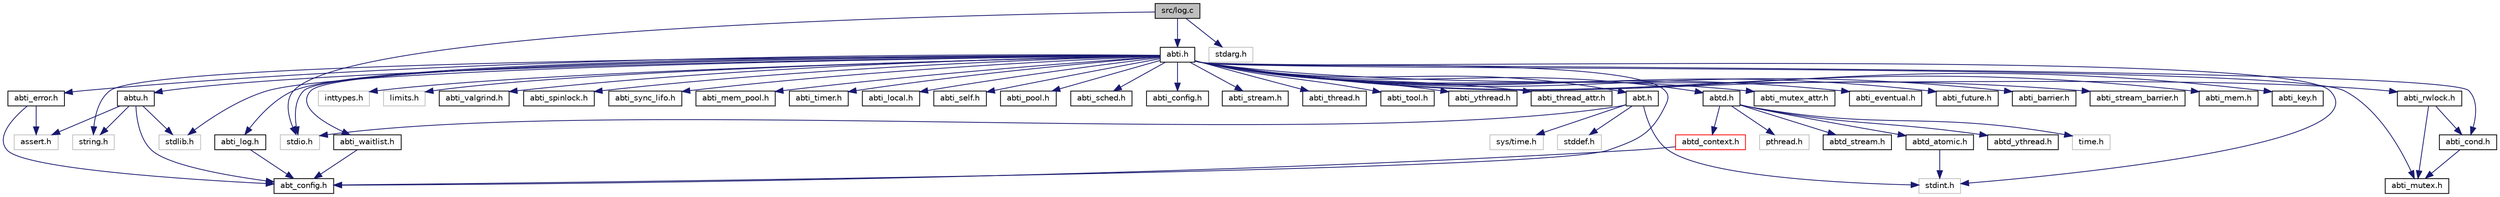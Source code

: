 digraph "src/log.c"
{
  edge [fontname="Helvetica",fontsize="10",labelfontname="Helvetica",labelfontsize="10"];
  node [fontname="Helvetica",fontsize="10",shape=record];
  Node1 [label="src/log.c",height=0.2,width=0.4,color="black", fillcolor="grey75", style="filled" fontcolor="black"];
  Node1 -> Node2 [color="midnightblue",fontsize="10",style="solid",fontname="Helvetica"];
  Node2 [label="stdio.h",height=0.2,width=0.4,color="grey75", fillcolor="white", style="filled"];
  Node1 -> Node3 [color="midnightblue",fontsize="10",style="solid",fontname="Helvetica"];
  Node3 [label="stdarg.h",height=0.2,width=0.4,color="grey75", fillcolor="white", style="filled"];
  Node1 -> Node4 [color="midnightblue",fontsize="10",style="solid",fontname="Helvetica"];
  Node4 [label="abti.h",height=0.2,width=0.4,color="black", fillcolor="white", style="filled",URL="$d5/d03/abti_8h.html"];
  Node4 -> Node2 [color="midnightblue",fontsize="10",style="solid",fontname="Helvetica"];
  Node4 -> Node5 [color="midnightblue",fontsize="10",style="solid",fontname="Helvetica"];
  Node5 [label="stdlib.h",height=0.2,width=0.4,color="grey75", fillcolor="white", style="filled"];
  Node4 -> Node6 [color="midnightblue",fontsize="10",style="solid",fontname="Helvetica"];
  Node6 [label="stdint.h",height=0.2,width=0.4,color="grey75", fillcolor="white", style="filled"];
  Node4 -> Node7 [color="midnightblue",fontsize="10",style="solid",fontname="Helvetica"];
  Node7 [label="inttypes.h",height=0.2,width=0.4,color="grey75", fillcolor="white", style="filled"];
  Node4 -> Node8 [color="midnightblue",fontsize="10",style="solid",fontname="Helvetica"];
  Node8 [label="string.h",height=0.2,width=0.4,color="grey75", fillcolor="white", style="filled"];
  Node4 -> Node9 [color="midnightblue",fontsize="10",style="solid",fontname="Helvetica"];
  Node9 [label="limits.h",height=0.2,width=0.4,color="grey75", fillcolor="white", style="filled"];
  Node4 -> Node10 [color="midnightblue",fontsize="10",style="solid",fontname="Helvetica"];
  Node10 [label="abt_config.h",height=0.2,width=0.4,color="black", fillcolor="white", style="filled",URL="$dd/d6e/abt__config_8h.html"];
  Node4 -> Node11 [color="midnightblue",fontsize="10",style="solid",fontname="Helvetica"];
  Node11 [label="abt.h",height=0.2,width=0.4,color="black", fillcolor="white", style="filled",URL="$d5/d7d/abt_8h.html"];
  Node11 -> Node2 [color="midnightblue",fontsize="10",style="solid",fontname="Helvetica"];
  Node11 -> Node12 [color="midnightblue",fontsize="10",style="solid",fontname="Helvetica"];
  Node12 [label="stddef.h",height=0.2,width=0.4,color="grey75", fillcolor="white", style="filled"];
  Node11 -> Node6 [color="midnightblue",fontsize="10",style="solid",fontname="Helvetica"];
  Node11 -> Node13 [color="midnightblue",fontsize="10",style="solid",fontname="Helvetica"];
  Node13 [label="sys/time.h",height=0.2,width=0.4,color="grey75", fillcolor="white", style="filled"];
  Node4 -> Node14 [color="midnightblue",fontsize="10",style="solid",fontname="Helvetica"];
  Node14 [label="abtu.h",height=0.2,width=0.4,color="black", fillcolor="white", style="filled",URL="$d5/d09/abtu_8h.html"];
  Node14 -> Node5 [color="midnightblue",fontsize="10",style="solid",fontname="Helvetica"];
  Node14 -> Node8 [color="midnightblue",fontsize="10",style="solid",fontname="Helvetica"];
  Node14 -> Node15 [color="midnightblue",fontsize="10",style="solid",fontname="Helvetica"];
  Node15 [label="assert.h",height=0.2,width=0.4,color="grey75", fillcolor="white", style="filled"];
  Node14 -> Node10 [color="midnightblue",fontsize="10",style="solid",fontname="Helvetica"];
  Node4 -> Node16 [color="midnightblue",fontsize="10",style="solid",fontname="Helvetica"];
  Node16 [label="abti_error.h",height=0.2,width=0.4,color="black", fillcolor="white", style="filled",URL="$d6/d11/abti__error_8h.html"];
  Node16 -> Node15 [color="midnightblue",fontsize="10",style="solid",fontname="Helvetica"];
  Node16 -> Node10 [color="midnightblue",fontsize="10",style="solid",fontname="Helvetica"];
  Node4 -> Node17 [color="midnightblue",fontsize="10",style="solid",fontname="Helvetica"];
  Node17 [label="abti_valgrind.h",height=0.2,width=0.4,color="black", fillcolor="white", style="filled",URL="$d3/d90/abti__valgrind_8h.html"];
  Node4 -> Node18 [color="midnightblue",fontsize="10",style="solid",fontname="Helvetica"];
  Node18 [label="abtd.h",height=0.2,width=0.4,color="black", fillcolor="white", style="filled",URL="$d3/dbf/abtd_8h.html"];
  Node18 -> Node19 [color="midnightblue",fontsize="10",style="solid",fontname="Helvetica"];
  Node19 [label="pthread.h",height=0.2,width=0.4,color="grey75", fillcolor="white", style="filled"];
  Node18 -> Node20 [color="midnightblue",fontsize="10",style="solid",fontname="Helvetica"];
  Node20 [label="abtd_atomic.h",height=0.2,width=0.4,color="black", fillcolor="white", style="filled",URL="$d2/db0/abtd__atomic_8h.html"];
  Node20 -> Node6 [color="midnightblue",fontsize="10",style="solid",fontname="Helvetica"];
  Node18 -> Node21 [color="midnightblue",fontsize="10",style="solid",fontname="Helvetica"];
  Node21 [label="abtd_context.h",height=0.2,width=0.4,color="red", fillcolor="white", style="filled",URL="$d2/db0/abtd__context_8h.html"];
  Node21 -> Node10 [color="midnightblue",fontsize="10",style="solid",fontname="Helvetica"];
  Node18 -> Node22 [color="midnightblue",fontsize="10",style="solid",fontname="Helvetica"];
  Node22 [label="abtd_stream.h",height=0.2,width=0.4,color="black", fillcolor="white", style="filled",URL="$d3/d7d/abtd__stream_8h.html"];
  Node18 -> Node23 [color="midnightblue",fontsize="10",style="solid",fontname="Helvetica"];
  Node23 [label="abtd_ythread.h",height=0.2,width=0.4,color="black", fillcolor="white", style="filled",URL="$d8/daf/abtd__ythread_8h.html"];
  Node18 -> Node24 [color="midnightblue",fontsize="10",style="solid",fontname="Helvetica"];
  Node24 [label="time.h",height=0.2,width=0.4,color="grey75", fillcolor="white", style="filled"];
  Node4 -> Node25 [color="midnightblue",fontsize="10",style="solid",fontname="Helvetica"];
  Node25 [label="abti_spinlock.h",height=0.2,width=0.4,color="black", fillcolor="white", style="filled",URL="$d7/dea/abti__spinlock_8h.html"];
  Node4 -> Node26 [color="midnightblue",fontsize="10",style="solid",fontname="Helvetica"];
  Node26 [label="abti_sync_lifo.h",height=0.2,width=0.4,color="black", fillcolor="white", style="filled",URL="$d4/d3b/abti__sync__lifo_8h.html"];
  Node4 -> Node27 [color="midnightblue",fontsize="10",style="solid",fontname="Helvetica"];
  Node27 [label="abti_mem_pool.h",height=0.2,width=0.4,color="black", fillcolor="white", style="filled",URL="$d9/d33/abti__mem__pool_8h.html"];
  Node4 -> Node28 [color="midnightblue",fontsize="10",style="solid",fontname="Helvetica"];
  Node28 [label="abti_timer.h",height=0.2,width=0.4,color="black", fillcolor="white", style="filled",URL="$d9/d99/abti__timer_8h.html"];
  Node4 -> Node29 [color="midnightblue",fontsize="10",style="solid",fontname="Helvetica"];
  Node29 [label="abti_log.h",height=0.2,width=0.4,color="black", fillcolor="white", style="filled",URL="$d4/d5e/abti__log_8h.html"];
  Node29 -> Node10 [color="midnightblue",fontsize="10",style="solid",fontname="Helvetica"];
  Node4 -> Node30 [color="midnightblue",fontsize="10",style="solid",fontname="Helvetica"];
  Node30 [label="abti_local.h",height=0.2,width=0.4,color="black", fillcolor="white", style="filled",URL="$df/d6a/abti__local_8h.html"];
  Node4 -> Node31 [color="midnightblue",fontsize="10",style="solid",fontname="Helvetica"];
  Node31 [label="abti_self.h",height=0.2,width=0.4,color="black", fillcolor="white", style="filled",URL="$d0/dfe/abti__self_8h.html"];
  Node4 -> Node32 [color="midnightblue",fontsize="10",style="solid",fontname="Helvetica"];
  Node32 [label="abti_pool.h",height=0.2,width=0.4,color="black", fillcolor="white", style="filled",URL="$d0/d4e/abti__pool_8h.html"];
  Node4 -> Node33 [color="midnightblue",fontsize="10",style="solid",fontname="Helvetica"];
  Node33 [label="abti_sched.h",height=0.2,width=0.4,color="black", fillcolor="white", style="filled",URL="$dd/d3f/abti__sched_8h.html"];
  Node4 -> Node34 [color="midnightblue",fontsize="10",style="solid",fontname="Helvetica"];
  Node34 [label="abti_config.h",height=0.2,width=0.4,color="black", fillcolor="white", style="filled",URL="$d0/d54/abti__config_8h.html"];
  Node4 -> Node35 [color="midnightblue",fontsize="10",style="solid",fontname="Helvetica"];
  Node35 [label="abti_stream.h",height=0.2,width=0.4,color="black", fillcolor="white", style="filled",URL="$d4/dbc/abti__stream_8h.html"];
  Node4 -> Node36 [color="midnightblue",fontsize="10",style="solid",fontname="Helvetica"];
  Node36 [label="abti_thread.h",height=0.2,width=0.4,color="black", fillcolor="white", style="filled",URL="$de/d90/abti__thread_8h.html"];
  Node4 -> Node37 [color="midnightblue",fontsize="10",style="solid",fontname="Helvetica"];
  Node37 [label="abti_tool.h",height=0.2,width=0.4,color="black", fillcolor="white", style="filled",URL="$d2/deb/abti__tool_8h.html"];
  Node4 -> Node38 [color="midnightblue",fontsize="10",style="solid",fontname="Helvetica"];
  Node38 [label="abti_ythread.h",height=0.2,width=0.4,color="black", fillcolor="white", style="filled",URL="$d1/de2/abti__ythread_8h.html"];
  Node4 -> Node39 [color="midnightblue",fontsize="10",style="solid",fontname="Helvetica"];
  Node39 [label="abti_thread_attr.h",height=0.2,width=0.4,color="black", fillcolor="white", style="filled",URL="$d7/dd7/abti__thread__attr_8h.html"];
  Node4 -> Node40 [color="midnightblue",fontsize="10",style="solid",fontname="Helvetica"];
  Node40 [label="abti_waitlist.h",height=0.2,width=0.4,color="black", fillcolor="white", style="filled",URL="$db/d8d/abti__waitlist_8h.html"];
  Node40 -> Node10 [color="midnightblue",fontsize="10",style="solid",fontname="Helvetica"];
  Node4 -> Node41 [color="midnightblue",fontsize="10",style="solid",fontname="Helvetica"];
  Node41 [label="abti_mutex.h",height=0.2,width=0.4,color="black", fillcolor="white", style="filled",URL="$d7/d89/abti__mutex_8h.html"];
  Node4 -> Node42 [color="midnightblue",fontsize="10",style="solid",fontname="Helvetica"];
  Node42 [label="abti_mutex_attr.h",height=0.2,width=0.4,color="black", fillcolor="white", style="filled",URL="$d1/d9a/abti__mutex__attr_8h.html"];
  Node4 -> Node43 [color="midnightblue",fontsize="10",style="solid",fontname="Helvetica"];
  Node43 [label="abti_cond.h",height=0.2,width=0.4,color="black", fillcolor="white", style="filled",URL="$d5/df4/abti__cond_8h.html"];
  Node43 -> Node41 [color="midnightblue",fontsize="10",style="solid",fontname="Helvetica"];
  Node4 -> Node44 [color="midnightblue",fontsize="10",style="solid",fontname="Helvetica"];
  Node44 [label="abti_rwlock.h",height=0.2,width=0.4,color="black", fillcolor="white", style="filled",URL="$d4/d61/abti__rwlock_8h.html"];
  Node44 -> Node41 [color="midnightblue",fontsize="10",style="solid",fontname="Helvetica"];
  Node44 -> Node43 [color="midnightblue",fontsize="10",style="solid",fontname="Helvetica"];
  Node4 -> Node45 [color="midnightblue",fontsize="10",style="solid",fontname="Helvetica"];
  Node45 [label="abti_eventual.h",height=0.2,width=0.4,color="black", fillcolor="white", style="filled",URL="$d0/db2/abti__eventual_8h.html"];
  Node4 -> Node46 [color="midnightblue",fontsize="10",style="solid",fontname="Helvetica"];
  Node46 [label="abti_future.h",height=0.2,width=0.4,color="black", fillcolor="white", style="filled",URL="$d5/d8e/abti__future_8h.html"];
  Node4 -> Node47 [color="midnightblue",fontsize="10",style="solid",fontname="Helvetica"];
  Node47 [label="abti_barrier.h",height=0.2,width=0.4,color="black", fillcolor="white", style="filled",URL="$d9/d06/abti__barrier_8h.html"];
  Node4 -> Node48 [color="midnightblue",fontsize="10",style="solid",fontname="Helvetica"];
  Node48 [label="abti_stream_barrier.h",height=0.2,width=0.4,color="black", fillcolor="white", style="filled",URL="$d4/d9b/abti__stream__barrier_8h.html"];
  Node4 -> Node49 [color="midnightblue",fontsize="10",style="solid",fontname="Helvetica"];
  Node49 [label="abti_mem.h",height=0.2,width=0.4,color="black", fillcolor="white", style="filled",URL="$d7/d04/abti__mem_8h.html"];
  Node4 -> Node50 [color="midnightblue",fontsize="10",style="solid",fontname="Helvetica"];
  Node50 [label="abti_key.h",height=0.2,width=0.4,color="black", fillcolor="white", style="filled",URL="$db/d9d/abti__key_8h.html"];
}
